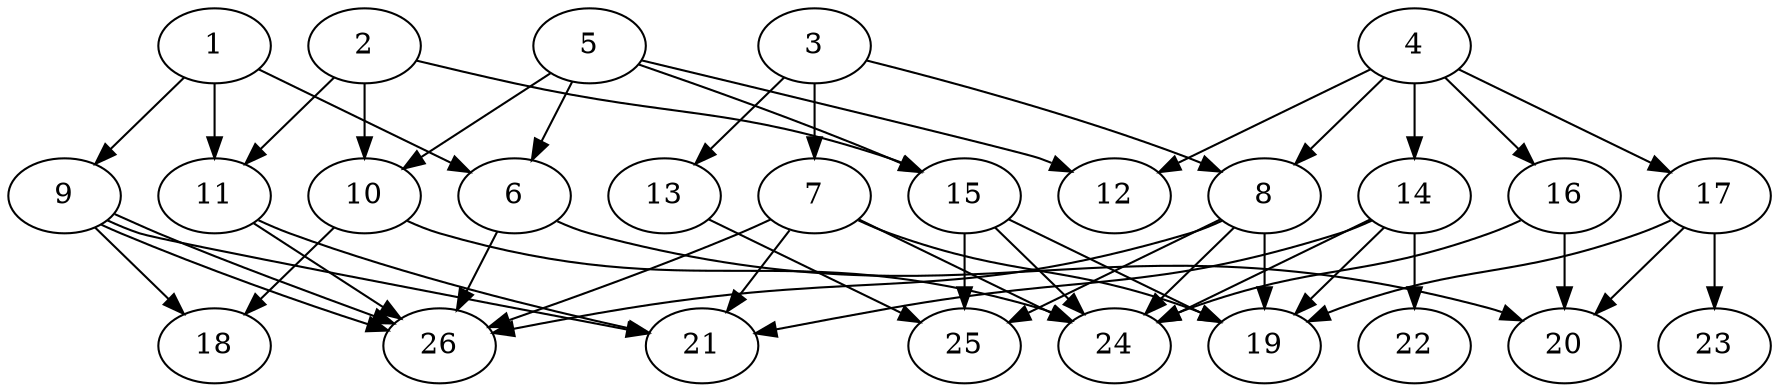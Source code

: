 // DAG (tier=2-normal, mode=compute, n=26, ccr=0.352, fat=0.646, density=0.457, regular=0.425, jump=0.167, mindata=524288, maxdata=8388608)
// DAG automatically generated by daggen at Sun Aug 24 16:33:33 2025
// /home/ermia/Project/Environments/daggen/bin/daggen --dot --ccr 0.352 --fat 0.646 --regular 0.425 --density 0.457 --jump 0.167 --mindata 524288 --maxdata 8388608 -n 26 
digraph G {
  1 [size="54919145655969513472", alpha="0.16", expect_size="27459572827984756736"]
  1 -> 6 [size ="115586159869952"]
  1 -> 9 [size ="115586159869952"]
  1 -> 11 [size ="115586159869952"]
  2 [size="13158066328030050", alpha="0.10", expect_size="6579033164015025"]
  2 -> 10 [size ="222141379248128"]
  2 -> 11 [size ="222141379248128"]
  2 -> 15 [size ="222141379248128"]
  3 [size="483210967760206912", alpha="0.12", expect_size="241605483880103456"]
  3 -> 7 [size ="280056060444672"]
  3 -> 8 [size ="280056060444672"]
  3 -> 13 [size ="280056060444672"]
  4 [size="2883661443629056000", alpha="0.02", expect_size="1441830721814528000"]
  4 -> 8 [size ="16207629516800"]
  4 -> 12 [size ="16207629516800"]
  4 -> 14 [size ="16207629516800"]
  4 -> 16 [size ="16207629516800"]
  4 -> 17 [size ="16207629516800"]
  5 [size="348913664000000000000", alpha="0.07", expect_size="174456832000000000000"]
  5 -> 6 [size ="396492800000000"]
  5 -> 10 [size ="396492800000000"]
  5 -> 12 [size ="396492800000000"]
  5 -> 15 [size ="396492800000000"]
  6 [size="173815850074112000000", alpha="0.02", expect_size="86907925037056000000"]
  6 -> 20 [size ="249162629120000"]
  6 -> 26 [size ="249162629120000"]
  7 [size="211020647948045254656", alpha="0.18", expect_size="105510323974022627328"]
  7 -> 19 [size ="283556727226368"]
  7 -> 21 [size ="283556727226368"]
  7 -> 24 [size ="283556727226368"]
  7 -> 26 [size ="283556727226368"]
  8 [size="6720972521472000", alpha="0.00", expect_size="3360486260736000"]
  8 -> 19 [size ="219902325555200"]
  8 -> 24 [size ="219902325555200"]
  8 -> 25 [size ="219902325555200"]
  8 -> 26 [size ="219902325555200"]
  9 [size="386255888918534684672", alpha="0.09", expect_size="193127944459267342336"]
  9 -> 18 [size ="424300356042752"]
  9 -> 21 [size ="424300356042752"]
  9 -> 26 [size ="424300356042752"]
  9 -> 26 [size ="424300356042752"]
  10 [size="4068536490232119296", alpha="0.16", expect_size="2034268245116059648"]
  10 -> 18 [size ="20388352360448"]
  10 -> 24 [size ="20388352360448"]
  11 [size="333169990138068992000", alpha="0.19", expect_size="166584995069034496000"]
  11 -> 21 [size ="384474231603200"]
  11 -> 26 [size ="384474231603200"]
  12 [size="21918900489906290688", alpha="0.02", expect_size="10959450244953145344"]
  13 [size="302702090958544044032", alpha="0.09", expect_size="151351045479272022016"]
  13 -> 25 [size ="360661901115392"]
  14 [size="166338864128272064", alpha="0.20", expect_size="83169432064136032"]
  14 -> 19 [size ="65625833603072"]
  14 -> 21 [size ="65625833603072"]
  14 -> 22 [size ="65625833603072"]
  14 -> 24 [size ="65625833603072"]
  15 [size="171087926369134304", alpha="0.18", expect_size="85543963184567152"]
  15 -> 19 [size ="63808483622912"]
  15 -> 24 [size ="63808483622912"]
  15 -> 25 [size ="63808483622912"]
  16 [size="42538372856855658496", alpha="0.05", expect_size="21269186428427829248"]
  16 -> 20 [size ="97486370766848"]
  16 -> 24 [size ="97486370766848"]
  17 [size="968044999747881344", alpha="0.20", expect_size="484022499873940672"]
  17 -> 19 [size ="427168857325568"]
  17 -> 20 [size ="427168857325568"]
  17 -> 23 [size ="427168857325568"]
  18 [size="289465909393752064", alpha="0.17", expect_size="144732954696876032"]
  19 [size="5185604724551969", alpha="0.18", expect_size="2592802362275984"]
  20 [size="17968157746932580", alpha="0.11", expect_size="8984078873466290"]
  21 [size="166365693408287616", alpha="0.14", expect_size="83182846704143808"]
  22 [size="3878182059172419", alpha="0.14", expect_size="1939091029586209"]
  23 [size="277031863179298560", alpha="0.18", expect_size="138515931589649280"]
  24 [size="50484166041086504", alpha="0.01", expect_size="25242083020543252"]
  25 [size="98454099801529968", alpha="0.05", expect_size="49227049900764984"]
  26 [size="68719476736000000000", alpha="0.01", expect_size="34359738368000000000"]
}